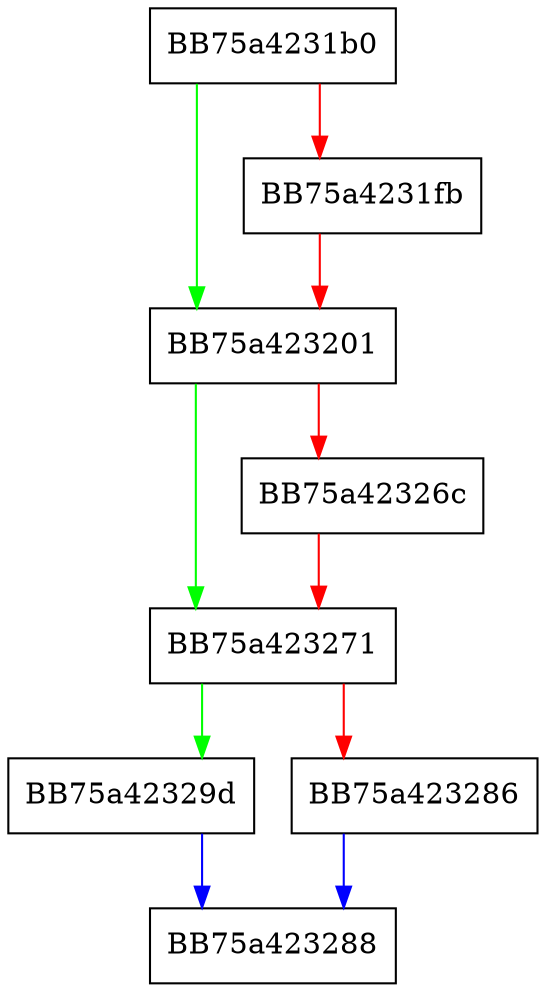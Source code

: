 digraph InsertZeroInterval {
  node [shape="box"];
  graph [splines=ortho];
  BB75a4231b0 -> BB75a423201 [color="green"];
  BB75a4231b0 -> BB75a4231fb [color="red"];
  BB75a4231fb -> BB75a423201 [color="red"];
  BB75a423201 -> BB75a423271 [color="green"];
  BB75a423201 -> BB75a42326c [color="red"];
  BB75a42326c -> BB75a423271 [color="red"];
  BB75a423271 -> BB75a42329d [color="green"];
  BB75a423271 -> BB75a423286 [color="red"];
  BB75a423286 -> BB75a423288 [color="blue"];
  BB75a42329d -> BB75a423288 [color="blue"];
}